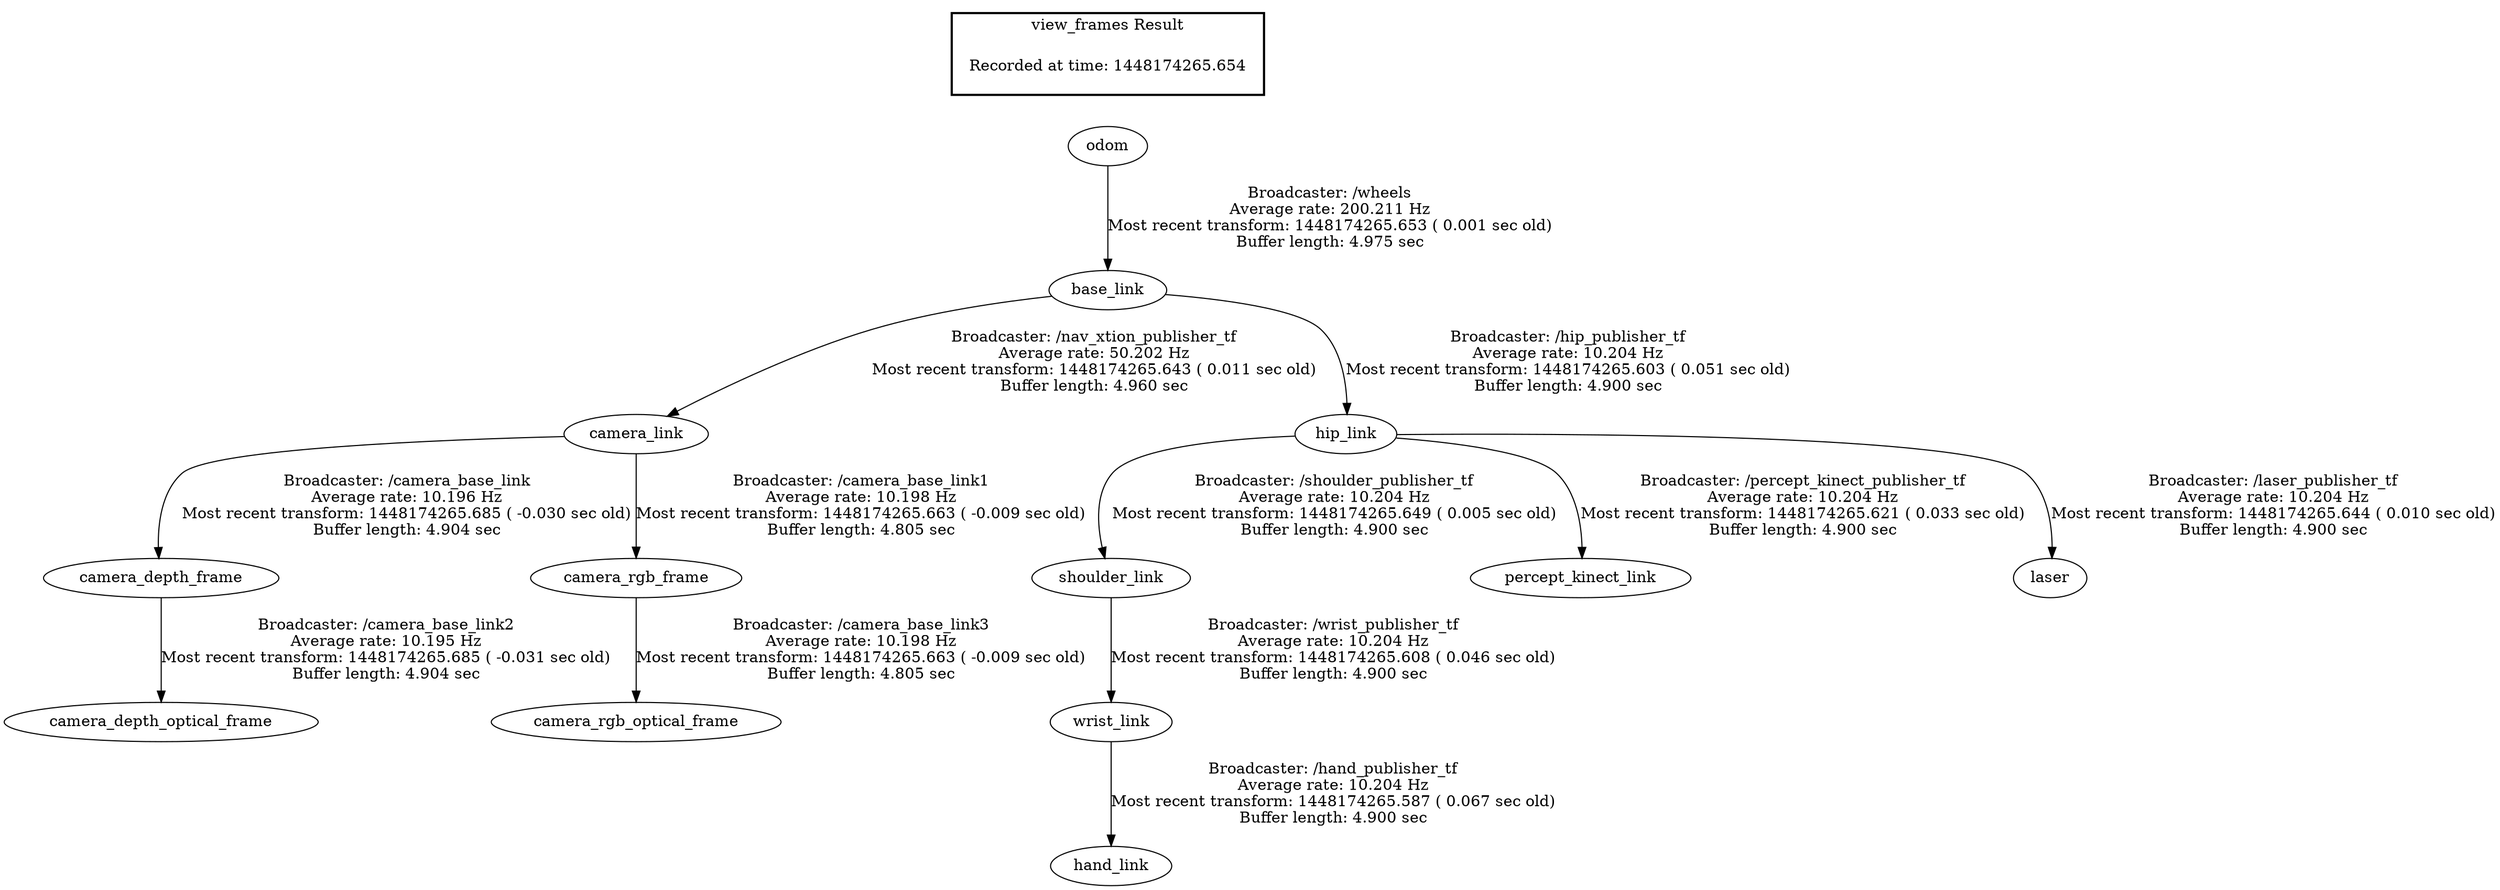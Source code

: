 digraph G {
"odom" -> "base_link"[label="Broadcaster: /wheels\nAverage rate: 200.211 Hz\nMost recent transform: 1448174265.653 ( 0.001 sec old)\nBuffer length: 4.975 sec\n"];
"camera_link" -> "camera_depth_frame"[label="Broadcaster: /camera_base_link\nAverage rate: 10.196 Hz\nMost recent transform: 1448174265.685 ( -0.030 sec old)\nBuffer length: 4.904 sec\n"];
"base_link" -> "camera_link"[label="Broadcaster: /nav_xtion_publisher_tf\nAverage rate: 50.202 Hz\nMost recent transform: 1448174265.643 ( 0.011 sec old)\nBuffer length: 4.960 sec\n"];
"camera_depth_frame" -> "camera_depth_optical_frame"[label="Broadcaster: /camera_base_link2\nAverage rate: 10.195 Hz\nMost recent transform: 1448174265.685 ( -0.031 sec old)\nBuffer length: 4.904 sec\n"];
"wrist_link" -> "hand_link"[label="Broadcaster: /hand_publisher_tf\nAverage rate: 10.204 Hz\nMost recent transform: 1448174265.587 ( 0.067 sec old)\nBuffer length: 4.900 sec\n"];
"shoulder_link" -> "wrist_link"[label="Broadcaster: /wrist_publisher_tf\nAverage rate: 10.204 Hz\nMost recent transform: 1448174265.608 ( 0.046 sec old)\nBuffer length: 4.900 sec\n"];
"base_link" -> "hip_link"[label="Broadcaster: /hip_publisher_tf\nAverage rate: 10.204 Hz\nMost recent transform: 1448174265.603 ( 0.051 sec old)\nBuffer length: 4.900 sec\n"];
"hip_link" -> "shoulder_link"[label="Broadcaster: /shoulder_publisher_tf\nAverage rate: 10.204 Hz\nMost recent transform: 1448174265.649 ( 0.005 sec old)\nBuffer length: 4.900 sec\n"];
"hip_link" -> "percept_kinect_link"[label="Broadcaster: /percept_kinect_publisher_tf\nAverage rate: 10.204 Hz\nMost recent transform: 1448174265.621 ( 0.033 sec old)\nBuffer length: 4.900 sec\n"];
"hip_link" -> "laser"[label="Broadcaster: /laser_publisher_tf\nAverage rate: 10.204 Hz\nMost recent transform: 1448174265.644 ( 0.010 sec old)\nBuffer length: 4.900 sec\n"];
"camera_link" -> "camera_rgb_frame"[label="Broadcaster: /camera_base_link1\nAverage rate: 10.198 Hz\nMost recent transform: 1448174265.663 ( -0.009 sec old)\nBuffer length: 4.805 sec\n"];
"camera_rgb_frame" -> "camera_rgb_optical_frame"[label="Broadcaster: /camera_base_link3\nAverage rate: 10.198 Hz\nMost recent transform: 1448174265.663 ( -0.009 sec old)\nBuffer length: 4.805 sec\n"];
edge [style=invis];
 subgraph cluster_legend { style=bold; color=black; label ="view_frames Result";
"Recorded at time: 1448174265.654"[ shape=plaintext ] ;
 }->"odom";
}
